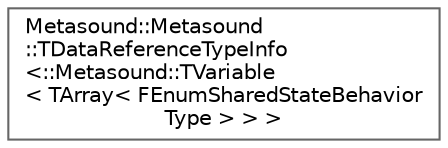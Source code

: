 digraph "Graphical Class Hierarchy"
{
 // INTERACTIVE_SVG=YES
 // LATEX_PDF_SIZE
  bgcolor="transparent";
  edge [fontname=Helvetica,fontsize=10,labelfontname=Helvetica,labelfontsize=10];
  node [fontname=Helvetica,fontsize=10,shape=box,height=0.2,width=0.4];
  rankdir="LR";
  Node0 [id="Node000000",label="Metasound::Metasound\l::TDataReferenceTypeInfo\l\<::Metasound::TVariable\l\< TArray\< FEnumSharedStateBehavior\lType \> \> \>",height=0.2,width=0.4,color="grey40", fillcolor="white", style="filled",URL="$df/d56/structMetasound_1_1_1_1Metasound_1_1TDataReferenceTypeInfo_3_1_1Metasound_1_1TVariable_3_01TArrafc44ab46774ee9fc384c726aac0c0aa6.html",tooltip=" "];
}
